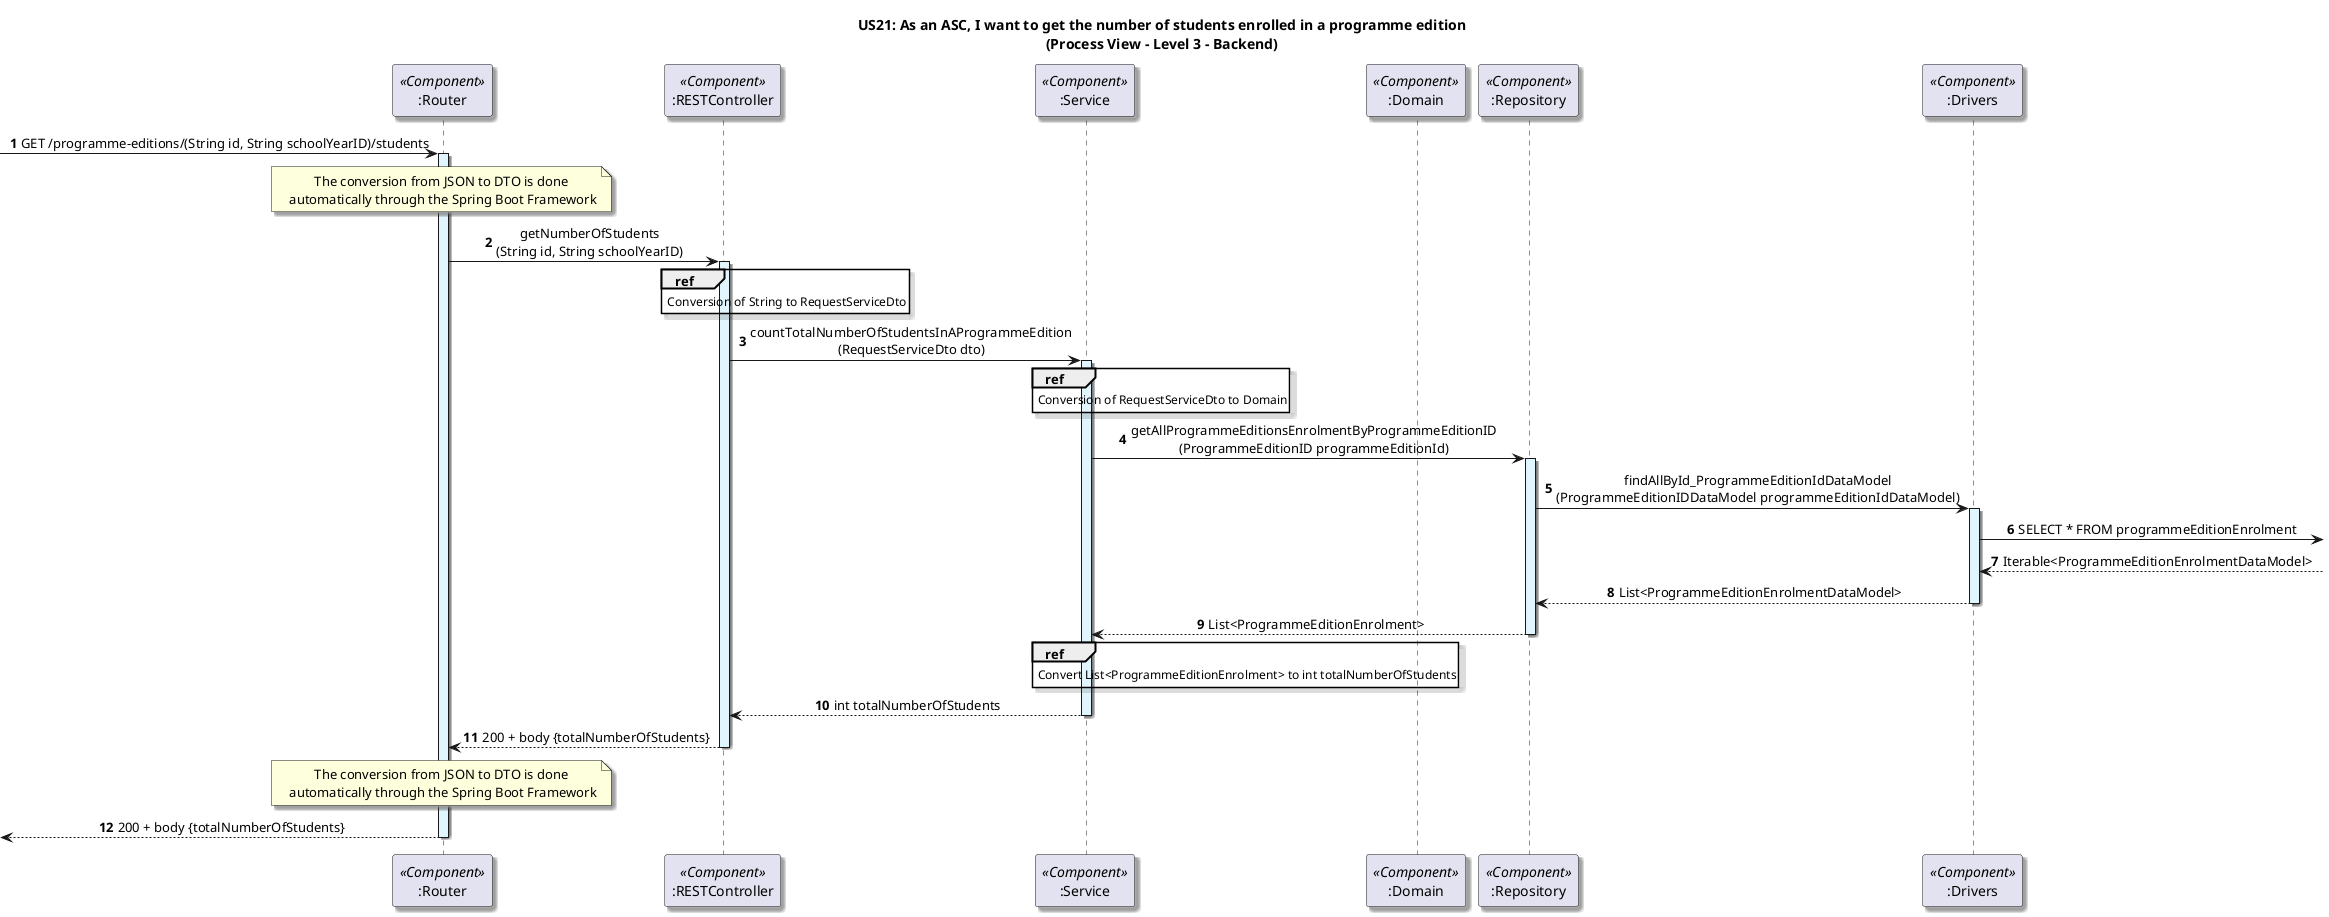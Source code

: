 @startuml

title US21: As an ASC, I want to get the number of students enrolled in a programme edition\n(Process View - Level 3 - Backend)

skinparam defaultTextAlignment center
skinparam shadowing true

autonumber

participant ":Router" as router <<Component>>
participant ":RESTController" as controller <<Component>>
participant ":Service" as service <<Component>>
participant ":Domain" as domain <<Component>>
participant ":Repository" as repository <<Component>>
participant ":Drivers" as drivers <<Component>>

-> router: GET /programme-editions/(String id, String schoolYearID)/students
activate router #E1F5FE

note over router: The conversion from JSON to DTO is done\n automatically through the Spring Boot Framework

router -> controller: getNumberOfStudents\n(String id, String schoolYearID)
activate controller #E1F5FE

ref over controller
Conversion of String to RequestServiceDto
end ref

controller -> service: countTotalNumberOfStudentsInAProgrammeEdition\n(RequestServiceDto dto)
activate service #E1F5FE

ref over service
Conversion of RequestServiceDto to Domain
end ref

service -> repository: getAllProgrammeEditionsEnrolmentByProgrammeEditionID\n(ProgrammeEditionID programmeEditionId)
activate repository #E1F5FE

repository -> drivers: findAllById_ProgrammeEditionIdDataModel\n(ProgrammeEditionIDDataModel programmeEditionIdDataModel)
activate drivers #E1F5FE

drivers -> :SELECT * FROM programmeEditionEnrolment
drivers <--: Iterable<ProgrammeEditionEnrolmentDataModel>

drivers --> repository: List<ProgrammeEditionEnrolmentDataModel>
deactivate drivers

repository --> service:List<ProgrammeEditionEnrolment>
deactivate repository

ref over service
    Convert List<ProgrammeEditionEnrolment> to int totalNumberOfStudents
end

service --> controller: int totalNumberOfStudents
deactivate service

controller --> router: 200 + body {totalNumberOfStudents}
deactivate controller

note over router: The conversion from JSON to DTO is done\n automatically through the Spring Boot Framework

<-- router: 200 + body {totalNumberOfStudents}
deactivate router

@enduml